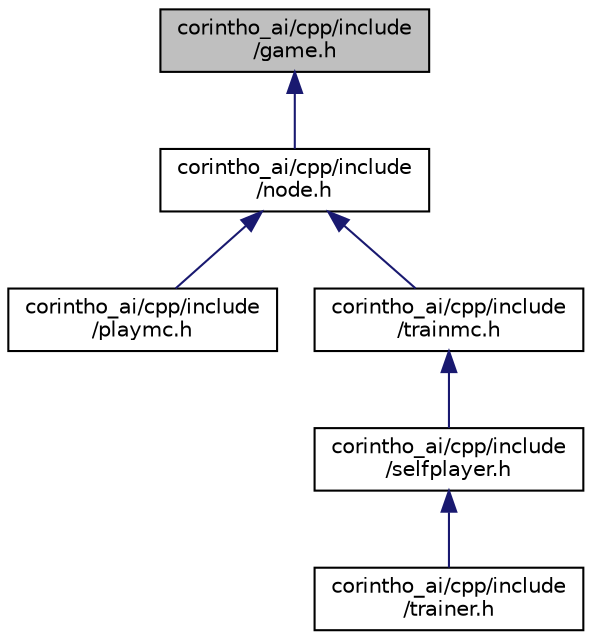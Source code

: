 digraph "corintho_ai/cpp/include/game.h"
{
 // LATEX_PDF_SIZE
  edge [fontname="Helvetica",fontsize="10",labelfontname="Helvetica",labelfontsize="10"];
  node [fontname="Helvetica",fontsize="10",shape=record];
  Node1 [label="corintho_ai/cpp/include\l/game.h",height=0.2,width=0.4,color="black", fillcolor="grey75", style="filled", fontcolor="black",tooltip=" "];
  Node1 -> Node2 [dir="back",color="midnightblue",fontsize="10",style="solid",fontname="Helvetica"];
  Node2 [label="corintho_ai/cpp/include\l/node.h",height=0.2,width=0.4,color="black", fillcolor="white", style="filled",URL="$node_8h.html",tooltip=" "];
  Node2 -> Node3 [dir="back",color="midnightblue",fontsize="10",style="solid",fontname="Helvetica"];
  Node3 [label="corintho_ai/cpp/include\l/playmc.h",height=0.2,width=0.4,color="black", fillcolor="white", style="filled",URL="$playmc_8h.html",tooltip=" "];
  Node2 -> Node4 [dir="back",color="midnightblue",fontsize="10",style="solid",fontname="Helvetica"];
  Node4 [label="corintho_ai/cpp/include\l/trainmc.h",height=0.2,width=0.4,color="black", fillcolor="white", style="filled",URL="$trainmc_8h.html",tooltip=" "];
  Node4 -> Node5 [dir="back",color="midnightblue",fontsize="10",style="solid",fontname="Helvetica"];
  Node5 [label="corintho_ai/cpp/include\l/selfplayer.h",height=0.2,width=0.4,color="black", fillcolor="white", style="filled",URL="$selfplayer_8h.html",tooltip=" "];
  Node5 -> Node6 [dir="back",color="midnightblue",fontsize="10",style="solid",fontname="Helvetica"];
  Node6 [label="corintho_ai/cpp/include\l/trainer.h",height=0.2,width=0.4,color="black", fillcolor="white", style="filled",URL="$trainer_8h.html",tooltip=" "];
}
